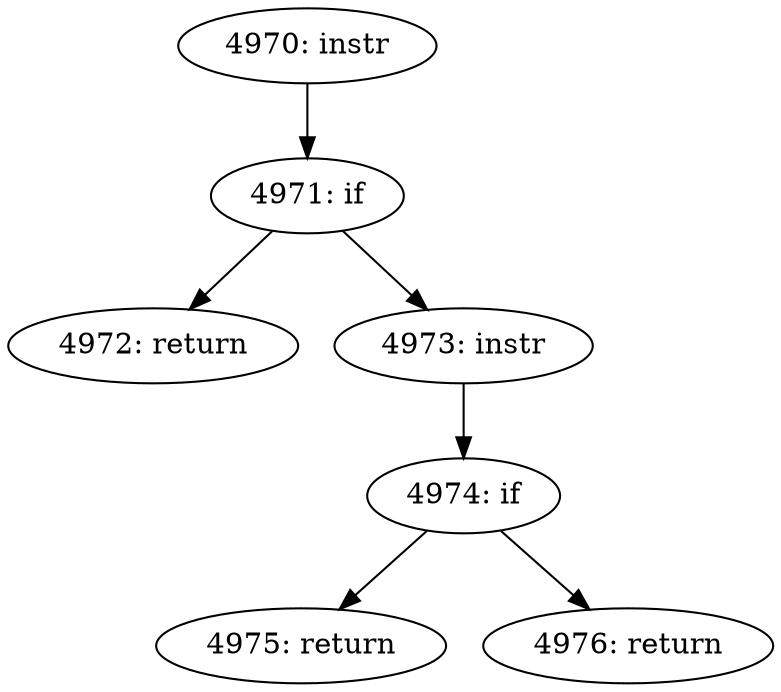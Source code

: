 digraph CFG_tcp_may_raise_cwnd {
4970 [label="4970: instr"]
	4970 -> 4971
4971 [label="4971: if"]
	4971 -> 4972
	4971 -> 4973
4972 [label="4972: return"]
	
4973 [label="4973: instr"]
	4973 -> 4974
4974 [label="4974: if"]
	4974 -> 4975
	4974 -> 4976
4975 [label="4975: return"]
	
4976 [label="4976: return"]
	
}
